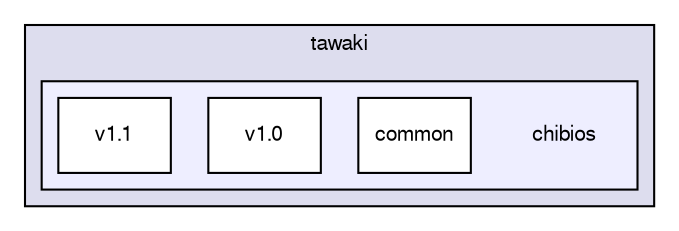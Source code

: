 digraph "sw/airborne/boards/tawaki/chibios" {
  compound=true
  node [ fontsize="10", fontname="FreeSans"];
  edge [ labelfontsize="10", labelfontname="FreeSans"];
  subgraph clusterdir_a602d89a86e137af83bdeb12fdb83ab8 {
    graph [ bgcolor="#ddddee", pencolor="black", label="tawaki" fontname="FreeSans", fontsize="10", URL="dir_a602d89a86e137af83bdeb12fdb83ab8.html"]
  subgraph clusterdir_dde4e65440e7233a57508cfa01e8df78 {
    graph [ bgcolor="#eeeeff", pencolor="black", label="" URL="dir_dde4e65440e7233a57508cfa01e8df78.html"];
    dir_dde4e65440e7233a57508cfa01e8df78 [shape=plaintext label="chibios"];
    dir_604bffd62c56e3fa2802e400ae70b474 [shape=box label="common" color="black" fillcolor="white" style="filled" URL="dir_604bffd62c56e3fa2802e400ae70b474.html"];
    dir_0e6a0246fc49648b334cc66f6dd776c7 [shape=box label="v1.0" color="black" fillcolor="white" style="filled" URL="dir_0e6a0246fc49648b334cc66f6dd776c7.html"];
    dir_cb069dd442b0f62adcd9af327389dde6 [shape=box label="v1.1" color="black" fillcolor="white" style="filled" URL="dir_cb069dd442b0f62adcd9af327389dde6.html"];
  }
  }
}
